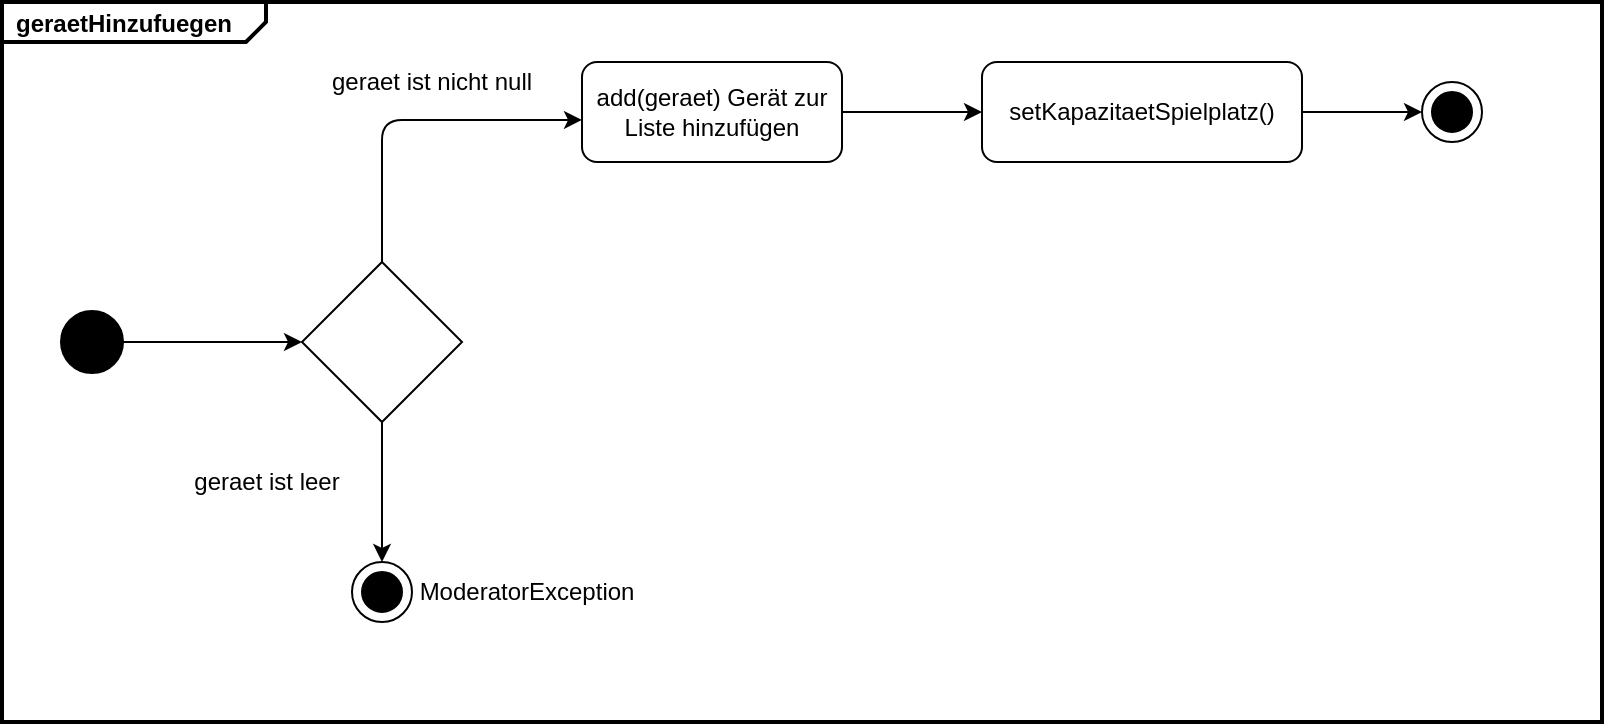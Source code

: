 <mxfile version="14.2.7" type="device"><diagram id="M5-KgU14H6u62p0hsU9W" name="Page-1"><mxGraphModel dx="732" dy="909" grid="1" gridSize="10" guides="1" tooltips="1" connect="1" arrows="1" fold="1" page="1" pageScale="1" pageWidth="827" pageHeight="1169" math="0" shadow="0"><root><mxCell id="0"/><mxCell id="1" parent="0"/><mxCell id="C19U_awVvf_o25-WRcIH-11" value="&lt;p style=&quot;margin: 0px ; margin-top: 4px ; margin-left: 7px ; text-align: left&quot;&gt;&lt;b&gt;geraetHinzufuegen&lt;/b&gt;&lt;/p&gt;" style="html=1;shape=mxgraph.sysml.package;overflow=fill;labelX=132;strokeWidth=2;align=center;" vertex="1" parent="1"><mxGeometry x="70" y="160" width="800" height="360" as="geometry"/></mxCell><mxCell id="C19U_awVvf_o25-WRcIH-12" value="" style="rhombus;whiteSpace=wrap;html=1;" vertex="1" parent="1"><mxGeometry x="220" y="290" width="80" height="80" as="geometry"/></mxCell><mxCell id="C19U_awVvf_o25-WRcIH-13" value="" style="endArrow=classic;html=1;exitX=0.5;exitY=0;exitDx=0;exitDy=0;" edge="1" parent="1" source="C19U_awVvf_o25-WRcIH-12"><mxGeometry width="50" height="50" relative="1" as="geometry"><mxPoint x="263.97" y="40" as="sourcePoint"/><mxPoint x="360.002" y="218.968" as="targetPoint"/><Array as="points"><mxPoint x="260" y="219"/></Array></mxGeometry></mxCell><mxCell id="C19U_awVvf_o25-WRcIH-16" value="add(geraet) Gerät zur Liste hinzufügen" style="shape=rect;html=1;rounded=1;whiteSpace=wrap;align=center;" vertex="1" parent="1"><mxGeometry x="360" y="190" width="130" height="50" as="geometry"/></mxCell><mxCell id="C19U_awVvf_o25-WRcIH-17" value="geraet ist nicht null" style="text;html=1;strokeColor=none;fillColor=none;align=center;verticalAlign=middle;whiteSpace=wrap;rounded=0;" vertex="1" parent="1"><mxGeometry x="230" y="190" width="110" height="20" as="geometry"/></mxCell><mxCell id="C19U_awVvf_o25-WRcIH-18" value="" style="shape=mxgraph.sysml.actFinal;html=1;verticalLabelPosition=bottom;labelBackgroundColor=#ffffff;verticalAlign=top;" vertex="1" parent="1"><mxGeometry x="245" y="440" width="30" height="30" as="geometry"/></mxCell><mxCell id="C19U_awVvf_o25-WRcIH-19" value="" style="endArrow=classic;html=1;entryX=0.5;entryY=0;entryDx=0;entryDy=0;entryPerimeter=0;exitX=0.5;exitY=1;exitDx=0;exitDy=0;" edge="1" parent="1" source="C19U_awVvf_o25-WRcIH-12" target="C19U_awVvf_o25-WRcIH-18"><mxGeometry width="50" height="50" relative="1" as="geometry"><mxPoint x="310" y="420" as="sourcePoint"/><mxPoint x="360" y="370" as="targetPoint"/></mxGeometry></mxCell><mxCell id="C19U_awVvf_o25-WRcIH-20" value="geraet ist leer" style="text;html=1;strokeColor=none;fillColor=none;align=center;verticalAlign=middle;whiteSpace=wrap;rounded=0;" vertex="1" parent="1"><mxGeometry x="160" y="390" width="85" height="20" as="geometry"/></mxCell><mxCell id="C19U_awVvf_o25-WRcIH-23" style="edgeStyle=orthogonalEdgeStyle;rounded=0;orthogonalLoop=1;jettySize=auto;html=1;exitX=0;exitY=0.5;exitDx=0;exitDy=0;" edge="1" parent="1" source="C19U_awVvf_o25-WRcIH-21"><mxGeometry relative="1" as="geometry"><mxPoint x="120" y="329.824" as="targetPoint"/></mxGeometry></mxCell><mxCell id="C19U_awVvf_o25-WRcIH-21" value="" style="shape=ellipse;html=1;fillColor=#000000;strokeWidth=2;verticalLabelPosition=bottom;verticalAlignment=top;perimeter=ellipsePerimeter;" vertex="1" parent="1"><mxGeometry x="100" y="315" width="30" height="30" as="geometry"/></mxCell><mxCell id="C19U_awVvf_o25-WRcIH-22" value="" style="endArrow=classic;html=1;exitX=1;exitY=0.5;exitDx=0;exitDy=0;entryX=0;entryY=0.5;entryDx=0;entryDy=0;" edge="1" parent="1" source="C19U_awVvf_o25-WRcIH-21" target="C19U_awVvf_o25-WRcIH-12"><mxGeometry width="50" height="50" relative="1" as="geometry"><mxPoint x="310" y="420" as="sourcePoint"/><mxPoint x="360" y="370" as="targetPoint"/></mxGeometry></mxCell><mxCell id="C19U_awVvf_o25-WRcIH-24" value="ModeratorException" style="text;html=1;strokeColor=none;fillColor=none;align=center;verticalAlign=middle;whiteSpace=wrap;rounded=0;" vertex="1" parent="1"><mxGeometry x="290" y="445" width="85" height="20" as="geometry"/></mxCell><mxCell id="C19U_awVvf_o25-WRcIH-25" value="setKapazitaetSpielplatz()" style="shape=rect;html=1;rounded=1;whiteSpace=wrap;align=center;" vertex="1" parent="1"><mxGeometry x="560" y="190" width="160" height="50" as="geometry"/></mxCell><mxCell id="C19U_awVvf_o25-WRcIH-26" value="" style="endArrow=classic;html=1;entryX=0;entryY=0.5;entryDx=0;entryDy=0;exitX=1;exitY=0.5;exitDx=0;exitDy=0;" edge="1" parent="1" source="C19U_awVvf_o25-WRcIH-16" target="C19U_awVvf_o25-WRcIH-25"><mxGeometry width="50" height="50" relative="1" as="geometry"><mxPoint x="450" y="390" as="sourcePoint"/><mxPoint x="500" y="340" as="targetPoint"/></mxGeometry></mxCell><mxCell id="C19U_awVvf_o25-WRcIH-27" value="" style="shape=mxgraph.sysml.actFinal;html=1;verticalLabelPosition=bottom;labelBackgroundColor=#ffffff;verticalAlign=top;" vertex="1" parent="1"><mxGeometry x="780" y="200" width="30" height="30" as="geometry"/></mxCell><mxCell id="C19U_awVvf_o25-WRcIH-28" value="" style="endArrow=classic;html=1;entryX=0;entryY=0.5;entryDx=0;entryDy=0;entryPerimeter=0;exitX=1;exitY=0.5;exitDx=0;exitDy=0;" edge="1" parent="1" source="C19U_awVvf_o25-WRcIH-25" target="C19U_awVvf_o25-WRcIH-27"><mxGeometry width="50" height="50" relative="1" as="geometry"><mxPoint x="520" y="390" as="sourcePoint"/><mxPoint x="570" y="340" as="targetPoint"/></mxGeometry></mxCell></root></mxGraphModel></diagram></mxfile>